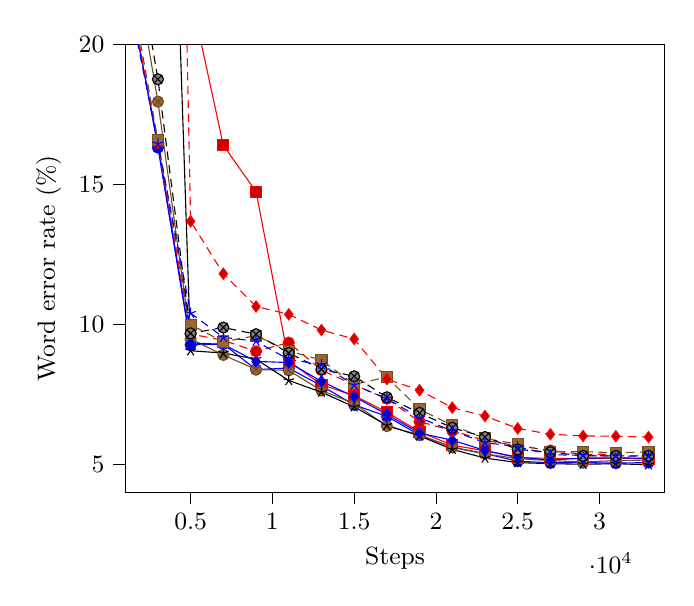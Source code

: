 \begin{tikzpicture}
\small

\begin{axis}[
legend cell align={left},
legend style={fill opacity=0.9, draw opacity=1, text opacity=1, draw=white!90.0!black},
tick align=outside,
tick pos=left,
x grid style={white!69.02!black},
xlabel={Steps},
xmin=1000, xmax=34000,
xtick style={color=black},
y grid style={white!69.02!black},
ylabel={Word error rate (\%)},
ymin=4, ymax=20,
ytick style={color=black}
]
\addplot 
table {
0 100.00
1000 22.68
3000 16.31
5000 9.27
7000 9.30
9000 8.39
11000 8.44
13000 7.81
15000 7.13
17000 6.72
19000 6.05
21000 5.62
23000 5.39
25000 5.12
27000 5.06
29000 5.07
31000 5.05
33000 5.07
};
\addplot 
table {
0 104.71
1000 100.03
3000 100.04
5000 21.78
7000 16.39
9000 14.74
11000 8.69
13000 7.85
15000 7.46
17000 6.87
19000 6.17
21000 5.69
23000 5.49
25000 5.25
27000 5.22
29000 5.21
31000 5.23
33000 5.21
};
\addplot 
table {
0 100.00
1000 24.80
3000 17.95
5000 9.48
7000 8.91
9000 8.39
11000 8.36
13000 7.64
15000 7.18
17000 6.37
19000 6.06
21000 5.61
23000 5.38
25000 5.21
27000 5.14
29000 5.09
31000 5.14
33000 5.16
};
\addplot 
table {
0 100.00
1000 84.49
3000 43.59
5000 9.06
7000 8.98
9000 8.76
11000 8.00
13000 7.58
15000 7.06
17000 6.40
19000 6.02
21000 5.54
23000 5.23
25000 5.07
27000 5.03
29000 5.01
31000 5.03
33000 4.99
};
\addplot 
table {
0 100.00
1000 22.46
3000 16.47
5000 9.34
7000 9.29
9000 8.68
11000 8.64
13000 7.97
15000 7.42
17000 6.79
19000 6.12
21000 5.87
23000 5.50
25000 5.26
27000 5.16
29000 5.23
31000 5.24
33000 5.22
};
\addplot 
table {
0 100.00
1000 22.65
3000 16.48
5000 9.66
7000 9.43
9000 9.04
11000 9.35
13000 8.37
15000 7.84
17000 7.35
19000 6.53
21000 6.21
23000 5.86
25000 5.67
27000 5.50
29000 5.36
31000 5.373 5.34
};
\addplot 
table {
0 100.00
1000 23.08
3000 16.57
5000 9.99
7000 9.38
9000 9.60
11000 9.05
13000 8.73
15000 7.86
17000 8.12
19000 6.97
21000 6.40
23000 5.93
25000 5.73
27000 5.45
29000 5.46
31000 5.42
33000 5.45
};
\addplot 
table {
0 100.00
1000 25.65
3000 18.75
5000 9.68
7000 9.89
9000 9.65
11000 8.98
13000 8.40
15000 8.15
17000 7.40
19000 6.84
21000 6.31
23000 5.98
25000 5.54
27000 5.44
29000 5.31
31000 5.31
33000 5.31
};
\addplot 
table {
0 100.07
1000 22.24
3000 16.45
5000 10.40
7000 9.54
9000 9.40
11000 8.75
13000 8.57
15000 7.84
17000 7.35
19000 6.67
21000 6.20
23000 5.78
25000 5.64
27000 5.35
29000 5.33
31000 5.30
33000 5.30
};
\addplot 
table {
0 100.42
1000 85.98
3000 70.37
5000 13.68
7000 11.81
9000 10.64
11000 10.36
13000 9.80
15000 9.48
17000 8.05
19000 7.65
21000 7.03
23000 6.73
25000 6.29
27000 6.08
29000 6.02
31000 6.01
33000 5.98
};
\end{axis}
\end{tikzpicture}
